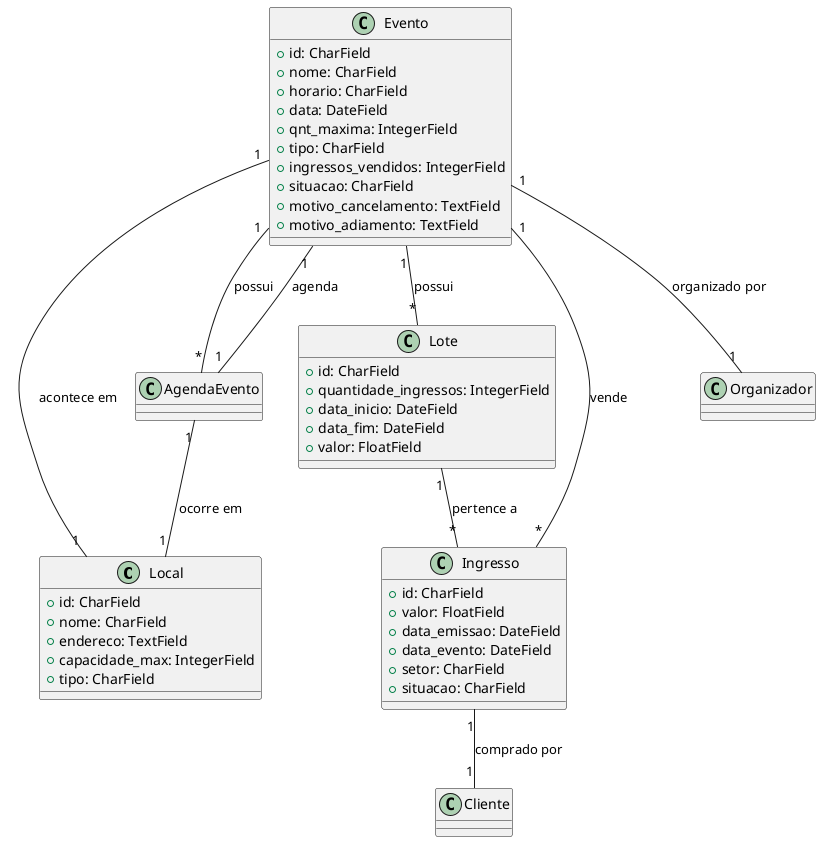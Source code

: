 @startuml

class Local {
    +id: CharField
    +nome: CharField
    +endereco: TextField
    +capacidade_max: IntegerField
    +tipo: CharField
}

class Evento {
    +id: CharField
    +nome: CharField
    +horario: CharField
    +data: DateField
    +qnt_maxima: IntegerField
    +tipo: CharField
    +ingressos_vendidos: IntegerField
    +situacao: CharField
    +motivo_cancelamento: TextField
    +motivo_adiamento: TextField
}

class Lote {
    +id: CharField
    +quantidade_ingressos: IntegerField
    +data_inicio: DateField
    +data_fim: DateField
    +valor: FloatField
}

class Ingresso {
    +id: CharField
    +valor: FloatField
    +data_emissao: DateField
    +data_evento: DateField
    +setor: CharField
    +situacao: CharField
}

class AgendaEvento {
}

class Organizador {
}

class Cliente {
}

Evento "1" -- "*" Lote : possui
Evento "1" -- "*" Ingresso : vende
Evento "1" -- "*" AgendaEvento : possui
Evento "1" -- "1" Local : acontece em
Evento "1" -- "1" Organizador : organizado por
Lote "1" -- "*" Ingresso : pertence a
Ingresso "1" -- "1" Cliente : comprado por
AgendaEvento "1" -- "1" Evento : agenda
AgendaEvento "1" -- "1" Local : ocorre em

@enduml
